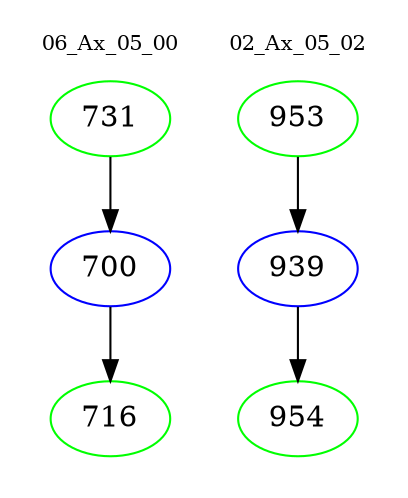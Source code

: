 digraph{
subgraph cluster_0 {
color = white
label = "06_Ax_05_00";
fontsize=10;
T0_731 [label="731", color="green"]
T0_731 -> T0_700 [color="black"]
T0_700 [label="700", color="blue"]
T0_700 -> T0_716 [color="black"]
T0_716 [label="716", color="green"]
}
subgraph cluster_1 {
color = white
label = "02_Ax_05_02";
fontsize=10;
T1_953 [label="953", color="green"]
T1_953 -> T1_939 [color="black"]
T1_939 [label="939", color="blue"]
T1_939 -> T1_954 [color="black"]
T1_954 [label="954", color="green"]
}
}
